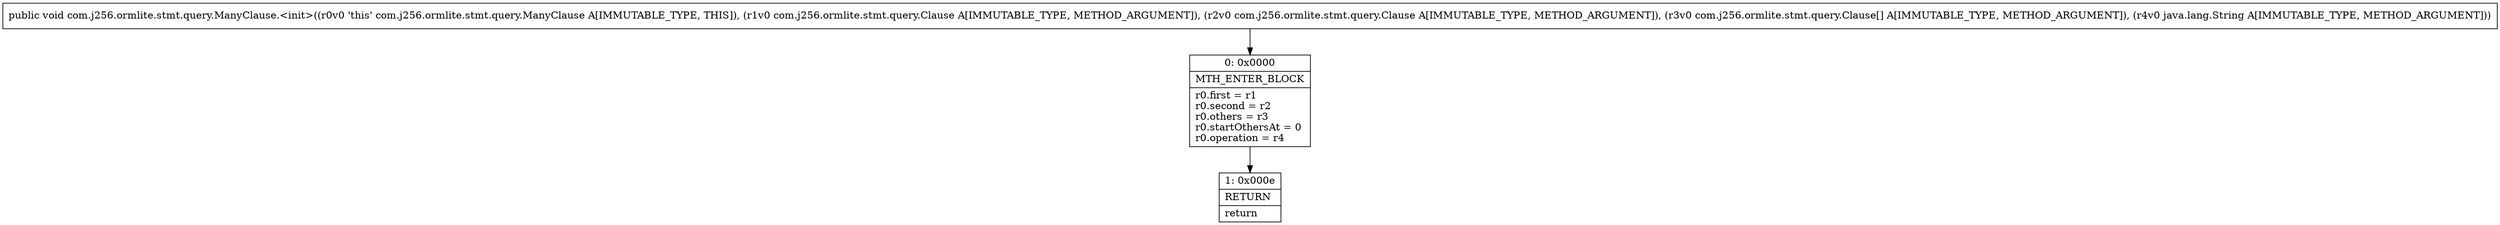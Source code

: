 digraph "CFG forcom.j256.ormlite.stmt.query.ManyClause.\<init\>(Lcom\/j256\/ormlite\/stmt\/query\/Clause;Lcom\/j256\/ormlite\/stmt\/query\/Clause;[Lcom\/j256\/ormlite\/stmt\/query\/Clause;Ljava\/lang\/String;)V" {
Node_0 [shape=record,label="{0\:\ 0x0000|MTH_ENTER_BLOCK\l|r0.first = r1\lr0.second = r2\lr0.others = r3\lr0.startOthersAt = 0\lr0.operation = r4\l}"];
Node_1 [shape=record,label="{1\:\ 0x000e|RETURN\l|return\l}"];
MethodNode[shape=record,label="{public void com.j256.ormlite.stmt.query.ManyClause.\<init\>((r0v0 'this' com.j256.ormlite.stmt.query.ManyClause A[IMMUTABLE_TYPE, THIS]), (r1v0 com.j256.ormlite.stmt.query.Clause A[IMMUTABLE_TYPE, METHOD_ARGUMENT]), (r2v0 com.j256.ormlite.stmt.query.Clause A[IMMUTABLE_TYPE, METHOD_ARGUMENT]), (r3v0 com.j256.ormlite.stmt.query.Clause[] A[IMMUTABLE_TYPE, METHOD_ARGUMENT]), (r4v0 java.lang.String A[IMMUTABLE_TYPE, METHOD_ARGUMENT])) }"];
MethodNode -> Node_0;
Node_0 -> Node_1;
}

